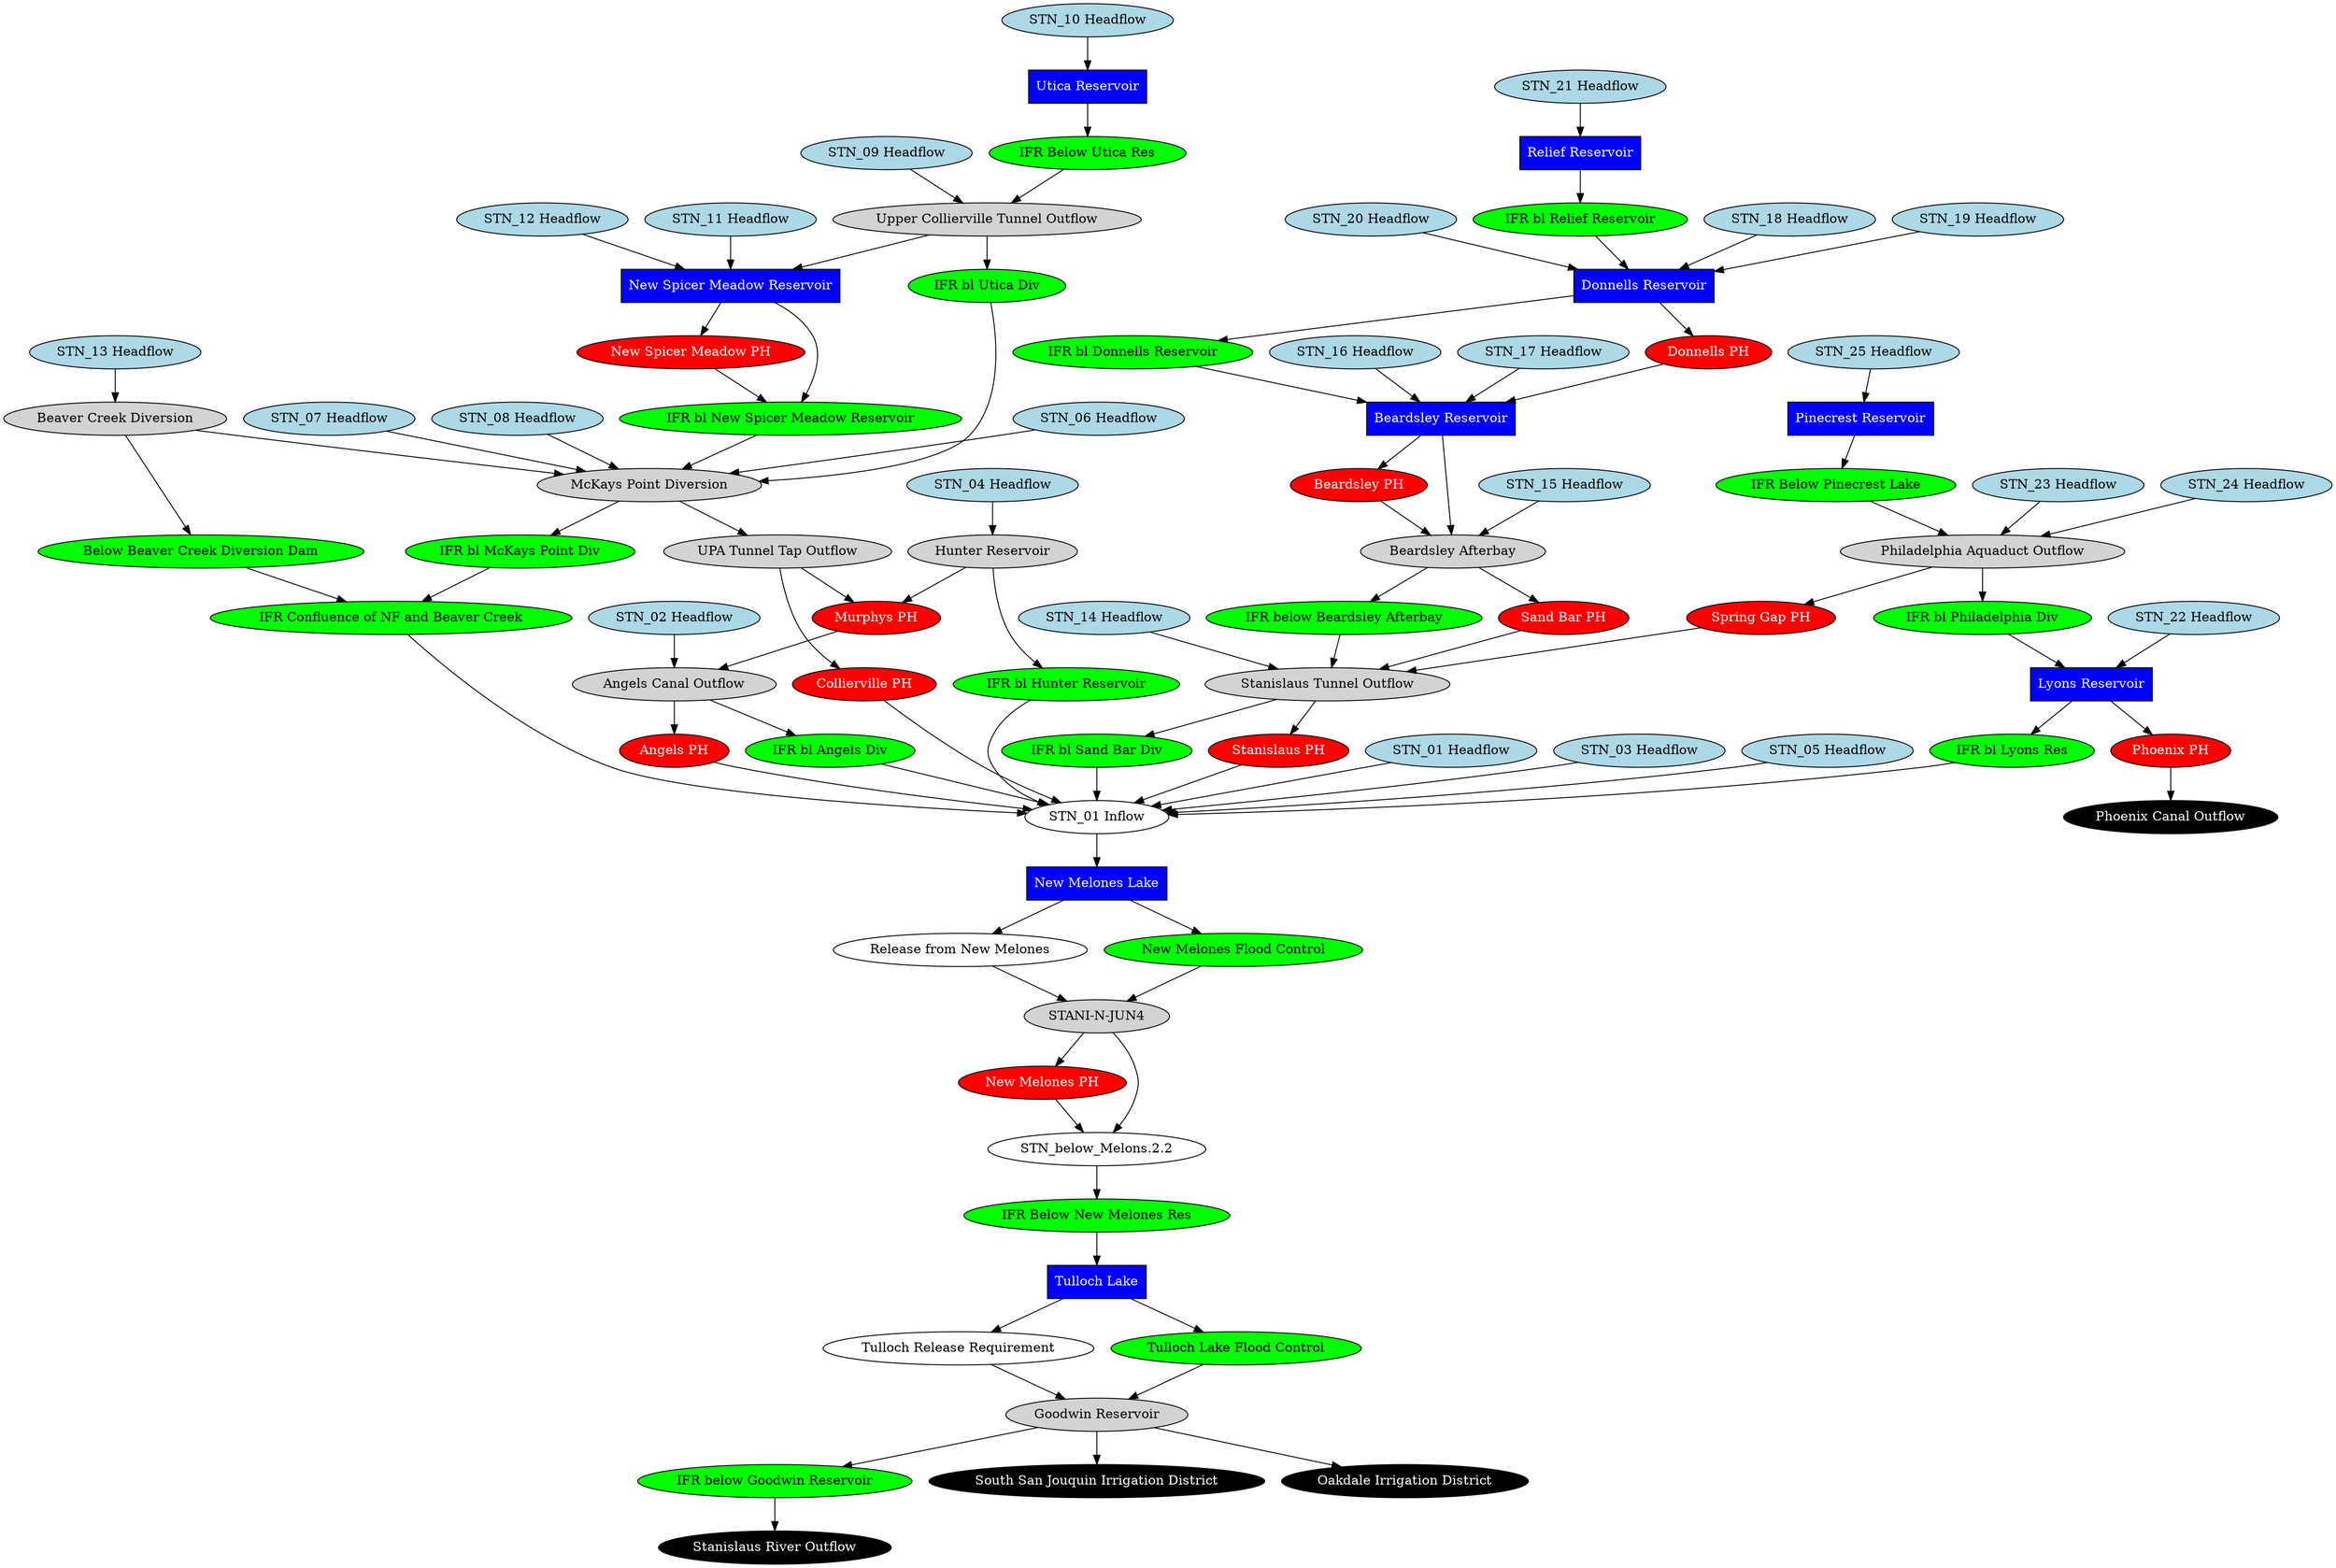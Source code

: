 // stanislaus
digraph stanislaus {
	"Angels PH" [fillcolor=red fontcolor=white shape=oval style=filled]
	"Angels Canal Outflow" [fillcolor=lightgrey fontcolor=black shape=oval style=filled]
	"Beardsley Reservoir" [fillcolor=blue fontcolor=white shape=rect style=filled]
	"Beardsley PH" [fillcolor=red fontcolor=white shape=oval style=filled]
	"Beaver Creek Diversion" [fillcolor=lightgrey fontcolor=black shape=oval style=filled]
	"Collierville PH" [fillcolor=red fontcolor=white shape=oval style=filled]
	"Donnells PH" [fillcolor=red fontcolor=white shape=oval style=filled]
	"Donnells Reservoir" [fillcolor=blue fontcolor=white shape=rect style=filled]
	"IFR bl Angels Div" [fillcolor=green fontcolor=black shape=oval style=filled]
	"IFR bl Donnells Reservoir" [fillcolor=green fontcolor=black shape=oval style=filled]
	"IFR bl Hunter Reservoir" [fillcolor=green fontcolor=black shape=oval style=filled]
	"IFR bl Lyons Res" [fillcolor=green fontcolor=black shape=oval style=filled]
	"IFR bl McKays Point Div" [fillcolor=green fontcolor=black shape=oval style=filled]
	"IFR bl New Spicer Meadow Reservoir" [fillcolor=green fontcolor=black shape=oval style=filled]
	"IFR bl Philadelphia Div" [fillcolor=green fontcolor=black shape=oval style=filled]
	"IFR bl Relief Reservoir" [fillcolor=green fontcolor=black shape=oval style=filled]
	"IFR bl Sand Bar Div" [fillcolor=green fontcolor=black shape=oval style=filled]
	"IFR bl Utica Div" [fillcolor=green fontcolor=black shape=oval style=filled]
	"Below Beaver Creek Diversion Dam" [fillcolor=green fontcolor=black shape=oval style=filled]
	"IFR Confluence of NF and Beaver Creek" [fillcolor=green fontcolor=black shape=oval style=filled]
	"IFR Below New Melones Res" [fillcolor=green fontcolor=black shape=oval style=filled]
	"IFR below Goodwin Reservoir" [fillcolor=green fontcolor=black shape=oval style=filled]
	"IFR Below Pinecrest Lake" [fillcolor=green fontcolor=black shape=oval style=filled]
	"IFR Below Utica Res" [fillcolor=green fontcolor=black shape=oval style=filled]
	"IFR below Beardsley Afterbay" [fillcolor=green fontcolor=black shape=oval style=filled]
	"Hunter Reservoir" [fillcolor=lightgrey fontcolor=black shape=oval style=filled]
	"Lyons Reservoir" [fillcolor=blue fontcolor=white shape=rect style=filled]
	"McKays Point Diversion" [fillcolor=lightgrey fontcolor=black shape=oval style=filled]
	"Murphys PH" [fillcolor=red fontcolor=white shape=oval style=filled]
	"New Melones Lake" [fillcolor=blue fontcolor=white shape=rect style=filled]
	"New Melones PH" [fillcolor=red fontcolor=white shape=oval style=filled]
	"New Spicer Meadow Reservoir" [fillcolor=blue fontcolor=white shape=rect style=filled]
	"New Spicer Meadow PH" [fillcolor=red fontcolor=white shape=oval style=filled]
	"Philadelphia Aquaduct Outflow" [fillcolor=lightgrey fontcolor=black shape=oval style=filled]
	"Phoenix Canal Outflow" [fillcolor=black fontcolor=white shape=oval style=filled]
	"Phoenix PH" [fillcolor=red fontcolor=white shape=oval style=filled]
	"Pinecrest Reservoir" [fillcolor=blue fontcolor=white shape=rect style=filled]
	"Relief Reservoir" [fillcolor=blue fontcolor=white shape=rect style=filled]
	"Sand Bar PH" [fillcolor=red fontcolor=white shape=oval style=filled]
	"Beardsley Afterbay" [fillcolor=lightgrey fontcolor=black shape=oval style=filled]
	"Spring Gap PH" [fillcolor=red fontcolor=white shape=oval style=filled]
	"Stanislaus PH" [fillcolor=red fontcolor=white shape=oval style=filled]
	"Stanislaus Tunnel Outflow" [fillcolor=lightgrey fontcolor=black shape=oval style=filled]
	"South San Jouquin Irrigation District" [fillcolor=black fontcolor=white shape=oval style=filled]
	"Oakdale Irrigation District" [fillcolor=black fontcolor=white shape=oval style=filled]
	"Stanislaus River Outflow" [fillcolor=black fontcolor=white shape=oval style=filled]
	"STN_01 Headflow" [fillcolor=lightblue fontcolor=black shape=oval style=filled]
	"STN_01 Inflow" [fillcolor=white fontcolor=black shape=oval style=filled]
	"STN_02 Headflow" [fillcolor=lightblue fontcolor=black shape=oval style=filled]
	"STN_03 Headflow" [fillcolor=lightblue fontcolor=black shape=oval style=filled]
	"STN_04 Headflow" [fillcolor=lightblue fontcolor=black shape=oval style=filled]
	"STN_05 Headflow" [fillcolor=lightblue fontcolor=black shape=oval style=filled]
	"STN_06 Headflow" [fillcolor=lightblue fontcolor=black shape=oval style=filled]
	"STN_07 Headflow" [fillcolor=lightblue fontcolor=black shape=oval style=filled]
	"STN_08 Headflow" [fillcolor=lightblue fontcolor=black shape=oval style=filled]
	"STN_09 Headflow" [fillcolor=lightblue fontcolor=black shape=oval style=filled]
	"STN_10 Headflow" [fillcolor=lightblue fontcolor=black shape=oval style=filled]
	"STN_11 Headflow" [fillcolor=lightblue fontcolor=black shape=oval style=filled]
	"STN_12 Headflow" [fillcolor=lightblue fontcolor=black shape=oval style=filled]
	"STN_13 Headflow" [fillcolor=lightblue fontcolor=black shape=oval style=filled]
	"STN_14 Headflow" [fillcolor=lightblue fontcolor=black shape=oval style=filled]
	"STN_15 Headflow" [fillcolor=lightblue fontcolor=black shape=oval style=filled]
	"STN_16 Headflow" [fillcolor=lightblue fontcolor=black shape=oval style=filled]
	"STN_17 Headflow" [fillcolor=lightblue fontcolor=black shape=oval style=filled]
	"STN_18 Headflow" [fillcolor=lightblue fontcolor=black shape=oval style=filled]
	"STN_19 Headflow" [fillcolor=lightblue fontcolor=black shape=oval style=filled]
	"STN_20 Headflow" [fillcolor=lightblue fontcolor=black shape=oval style=filled]
	"STN_21 Headflow" [fillcolor=lightblue fontcolor=black shape=oval style=filled]
	"STN_22 Headflow" [fillcolor=lightblue fontcolor=black shape=oval style=filled]
	"STN_23 Headflow" [fillcolor=lightblue fontcolor=black shape=oval style=filled]
	"STN_24 Headflow" [fillcolor=lightblue fontcolor=black shape=oval style=filled]
	"STN_25 Headflow" [fillcolor=lightblue fontcolor=black shape=oval style=filled]
	"Tulloch Lake" [fillcolor=blue fontcolor=white shape=rect style=filled]
	"Tulloch Release Requirement" [fillcolor=white fontcolor=black shape=oval style=filled]
	"Tulloch Lake Flood Control" [fillcolor=green fontcolor=black shape=oval style=filled]
	"Goodwin Reservoir" [fillcolor=lightgrey fontcolor=black shape=oval style=filled]
	"Utica Reservoir" [fillcolor=blue fontcolor=white shape=rect style=filled]
	"UPA Tunnel Tap Outflow" [fillcolor=lightgrey fontcolor=black shape=oval style=filled]
	"Upper Collierville Tunnel Outflow" [fillcolor=lightgrey fontcolor=black shape=oval style=filled]
	"Release from New Melones" [fillcolor=white fontcolor=black shape=oval style=filled]
	"New Melones Flood Control" [fillcolor=green fontcolor=black shape=oval style=filled]
	"STN_below_Melons.2.2" [fillcolor=white fontcolor=black shape=oval style=filled]
	"STANI-N-JUN4" [fillcolor=lightgrey fontcolor=black shape=oval style=filled]
	"Angels Canal Outflow" -> "Angels PH"
	"Angels Canal Outflow" -> "IFR bl Angels Div"
	"Donnells Reservoir" -> "Donnells PH"
	"Donnells Reservoir" -> "IFR bl Donnells Reservoir"
	"Upper Collierville Tunnel Outflow" -> "IFR bl Utica Div"
	"McKays Point Diversion" -> "UPA Tunnel Tap Outflow"
	"Hunter Reservoir" -> "IFR bl Hunter Reservoir"
	"New Spicer Meadow Reservoir" -> "New Spicer Meadow PH"
	"Philadelphia Aquaduct Outflow" -> "Spring Gap PH"
	"Pinecrest Reservoir" -> "IFR Below Pinecrest Lake"
	"Relief Reservoir" -> "IFR bl Relief Reservoir"
	"Beardsley Afterbay" -> "Sand Bar PH"
	"Stanislaus Tunnel Outflow" -> "Stanislaus PH"
	"STN_01 Headflow" -> "STN_01 Inflow"
	"McKays Point Diversion" -> "IFR bl McKays Point Div"
	"Utica Reservoir" -> "IFR Below Utica Res"
	"Beardsley Afterbay" -> "IFR below Beardsley Afterbay"
	"Beardsley Reservoir" -> "Beardsley PH"
	"UPA Tunnel Tap Outflow" -> "Collierville PH"
	"Stanislaus Tunnel Outflow" -> "IFR bl Sand Bar Div"
	"Lyons Reservoir" -> "IFR bl Lyons Res"
	"Goodwin Reservoir" -> "Oakdale Irrigation District"
	"Goodwin Reservoir" -> "IFR below Goodwin Reservoir"
	"STN_below_Melons.2.2" -> "IFR Below New Melones Res"
	"Goodwin Reservoir" -> "South San Jouquin Irrigation District"
	"STN_01 Inflow" -> "New Melones Lake"
	"Angels PH" -> "STN_01 Inflow"
	"IFR bl Angels Div" -> "STN_01 Inflow"
	"Below Beaver Creek Diversion Dam" -> "IFR Confluence of NF and Beaver Creek"
	"Beaver Creek Diversion" -> "Below Beaver Creek Diversion Dam"
	"IFR bl McKays Point Div" -> "IFR Confluence of NF and Beaver Creek"
	"Beaver Creek Diversion" -> "McKays Point Diversion"
	"Phoenix PH" -> "Phoenix Canal Outflow"
	"New Spicer Meadow Reservoir" -> "IFR bl New Spicer Meadow Reservoir"
	"New Spicer Meadow PH" -> "IFR bl New Spicer Meadow Reservoir"
	"Sand Bar PH" -> "Stanislaus Tunnel Outflow"
	"Philadelphia Aquaduct Outflow" -> "IFR bl Philadelphia Div"
	"IFR bl Lyons Res" -> "STN_01 Inflow"
	"IFR below Goodwin Reservoir" -> "Stanislaus River Outflow"
	"STN_02 Headflow" -> "Angels Canal Outflow"
	"Murphys PH" -> "Angels Canal Outflow"
	"STN_03 Headflow" -> "STN_01 Inflow"
	"IFR bl Sand Bar Div" -> "STN_01 Inflow"
	"IFR bl Hunter Reservoir" -> "STN_01 Inflow"
	"STN_04 Headflow" -> "Hunter Reservoir"
	"STN_05 Headflow" -> "STN_01 Inflow"
	"IFR Confluence of NF and Beaver Creek" -> "STN_01 Inflow"
	"STN_06 Headflow" -> "McKays Point Diversion"
	"STN_07 Headflow" -> "McKays Point Diversion"
	"IFR bl New Spicer Meadow Reservoir" -> "McKays Point Diversion"
	"STN_08 Headflow" -> "McKays Point Diversion"
	"IFR bl Utica Div" -> "McKays Point Diversion"
	"STN_09 Headflow" -> "Upper Collierville Tunnel Outflow"
	"IFR Below Utica Res" -> "Upper Collierville Tunnel Outflow"
	"STN_10 Headflow" -> "Utica Reservoir"
	"STN_11 Headflow" -> "New Spicer Meadow Reservoir"
	"STN_13 Headflow" -> "Beaver Creek Diversion"
	"STN_14 Headflow" -> "Stanislaus Tunnel Outflow"
	"IFR below Beardsley Afterbay" -> "Stanislaus Tunnel Outflow"
	"STN_15 Headflow" -> "Beardsley Afterbay"
	"Beardsley Reservoir" -> "Beardsley Afterbay"
	"Beardsley PH" -> "Beardsley Afterbay"
	"STN_16 Headflow" -> "Beardsley Reservoir"
	"IFR bl Donnells Reservoir" -> "Beardsley Reservoir"
	"STN_17 Headflow" -> "Beardsley Reservoir"
	"STN_18 Headflow" -> "Donnells Reservoir"
	"STN_19 Headflow" -> "Donnells Reservoir"
	"STN_21 Headflow" -> "Relief Reservoir"
	"IFR bl Philadelphia Div" -> "Lyons Reservoir"
	"STN_22 Headflow" -> "Lyons Reservoir"
	"STN_23 Headflow" -> "Philadelphia Aquaduct Outflow"
	"IFR Below Pinecrest Lake" -> "Philadelphia Aquaduct Outflow"
	"STN_24 Headflow" -> "Philadelphia Aquaduct Outflow"
	"STN_25 Headflow" -> "Pinecrest Reservoir"
	"IFR bl Relief Reservoir" -> "Donnells Reservoir"
	"STN_20 Headflow" -> "Donnells Reservoir"
	"Hunter Reservoir" -> "Murphys PH"
	"UPA Tunnel Tap Outflow" -> "Murphys PH"
	"STN_12 Headflow" -> "New Spicer Meadow Reservoir"
	"Donnells PH" -> "Beardsley Reservoir"
	"Upper Collierville Tunnel Outflow" -> "New Spicer Meadow Reservoir"
	"Collierville PH" -> "STN_01 Inflow"
	"Stanislaus PH" -> "STN_01 Inflow"
	"Spring Gap PH" -> "Stanislaus Tunnel Outflow"
	"Lyons Reservoir" -> "Phoenix PH"
	"New Melones Lake" -> "Release from New Melones"
	"New Melones Lake" -> "New Melones Flood Control"
	"Release from New Melones" -> "STANI-N-JUN4"
	"New Melones Flood Control" -> "STANI-N-JUN4"
	"STANI-N-JUN4" -> "New Melones PH"
	"Tulloch Lake" -> "Tulloch Release Requirement"
	"Tulloch Lake" -> "Tulloch Lake Flood Control"
	"Tulloch Release Requirement" -> "Goodwin Reservoir"
	"Tulloch Lake Flood Control" -> "Goodwin Reservoir"
	"IFR Below New Melones Res" -> "Tulloch Lake"
	"New Melones PH" -> "STN_below_Melons.2.2"
	"STANI-N-JUN4" -> "STN_below_Melons.2.2"
}
